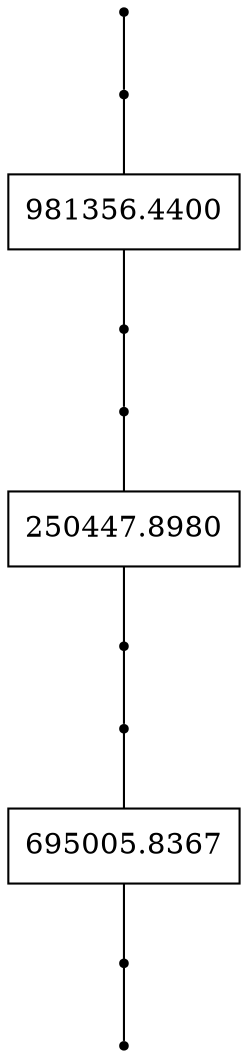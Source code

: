 graph {
start_1773206895 [shape = point]
end_1773206895 [shape = point]
start_1970881185 [shape = point;]
end_1970881185 [shape = point;]
1970881185 [shape = record; label = 981356.4400]
start_1970881185 -- 1970881185
1970881185 -- end_1970881185
start_1250391581 [shape = point;]
end_1250391581 [shape = point;]
1250391581 [shape = record; label = 250447.8980]
start_1250391581 -- 1250391581
1250391581 -- end_1250391581
start_1725017993 [shape = point;]
end_1725017993 [shape = point;]
1725017993 [shape = record; label = 695005.8367]
start_1725017993 -- 1725017993
1725017993 -- end_1725017993
start_1773206895 -- start_1970881185
end_1970881185 -- start_1250391581
end_1250391581 -- start_1725017993
end_1725017993 -- end_1773206895

}
